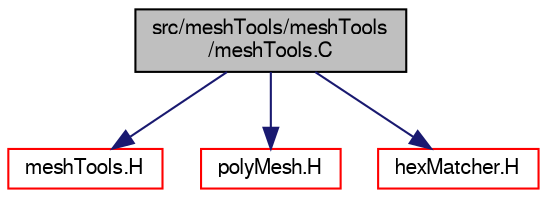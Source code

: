 digraph "src/meshTools/meshTools/meshTools.C"
{
  bgcolor="transparent";
  edge [fontname="FreeSans",fontsize="10",labelfontname="FreeSans",labelfontsize="10"];
  node [fontname="FreeSans",fontsize="10",shape=record];
  Node0 [label="src/meshTools/meshTools\l/meshTools.C",height=0.2,width=0.4,color="black", fillcolor="grey75", style="filled", fontcolor="black"];
  Node0 -> Node1 [color="midnightblue",fontsize="10",style="solid",fontname="FreeSans"];
  Node1 [label="meshTools.H",height=0.2,width=0.4,color="red",URL="$a07670.html"];
  Node0 -> Node156 [color="midnightblue",fontsize="10",style="solid",fontname="FreeSans"];
  Node156 [label="polyMesh.H",height=0.2,width=0.4,color="red",URL="$a11630.html"];
  Node0 -> Node221 [color="midnightblue",fontsize="10",style="solid",fontname="FreeSans"];
  Node221 [label="hexMatcher.H",height=0.2,width=0.4,color="red",URL="$a11219.html"];
}
